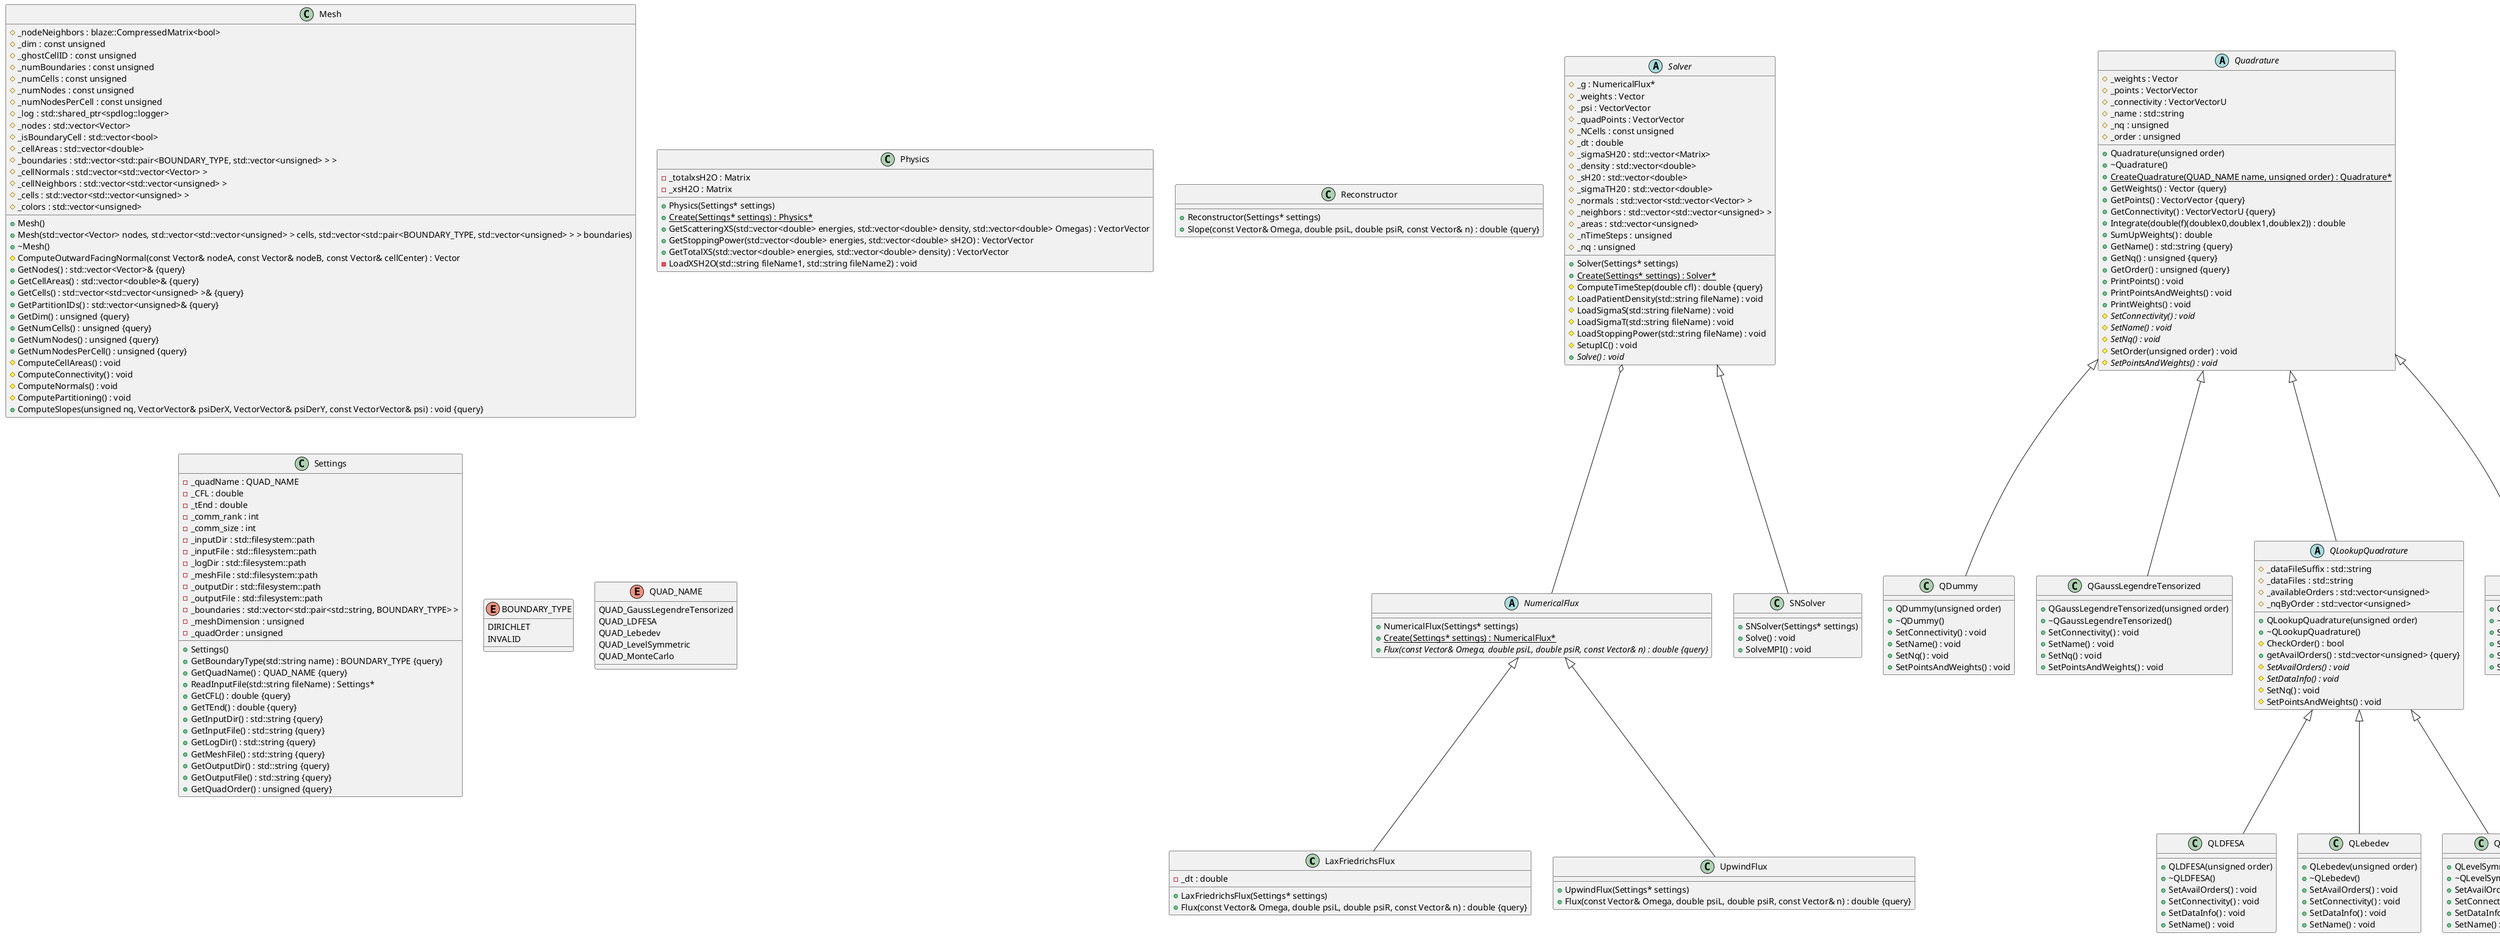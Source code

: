 @startuml





/' Objects '/

class LaxFriedrichsFlux {
	+LaxFriedrichsFlux(Settings* settings)
	+Flux(const Vector& Omega, double psiL, double psiR, const Vector& n) : double {query}
	-_dt : double
}


class Mesh {
	+Mesh()
	+Mesh(std::vector<Vector> nodes, std::vector<std::vector<unsigned> > cells, std::vector<std::pair<BOUNDARY_TYPE, std::vector<unsigned> > > boundaries)
	+~Mesh()
	#ComputeOutwardFacingNormal(const Vector& nodeA, const Vector& nodeB, const Vector& cellCenter) : Vector
	#_nodeNeighbors : blaze::CompressedMatrix<bool>
	#_dim : const unsigned
	#_ghostCellID : const unsigned
	#_numBoundaries : const unsigned
	#_numCells : const unsigned
	#_numNodes : const unsigned
	#_numNodesPerCell : const unsigned
	#_log : std::shared_ptr<spdlog::logger>
	#_nodes : std::vector<Vector>
	+GetNodes() : std::vector<Vector>& {query}
	#_isBoundaryCell : std::vector<bool>
	#_cellAreas : std::vector<double>
	+GetCellAreas() : std::vector<double>& {query}
	#_boundaries : std::vector<std::pair<BOUNDARY_TYPE, std::vector<unsigned> > >
	#_cellNormals : std::vector<std::vector<Vector> >
	#_cellNeighbors : std::vector<std::vector<unsigned> >
	#_cells : std::vector<std::vector<unsigned> >
	+GetCells() : std::vector<std::vector<unsigned> >& {query}
	#_colors : std::vector<unsigned>
	+GetPartitionIDs() : std::vector<unsigned>& {query}
	+GetDim() : unsigned {query}
	+GetNumCells() : unsigned {query}
	+GetNumNodes() : unsigned {query}
	+GetNumNodesPerCell() : unsigned {query}
	#ComputeCellAreas() : void
	#ComputeConnectivity() : void
	#ComputeNormals() : void
	#ComputePartitioning() : void
	+ComputeSlopes(unsigned nq, VectorVector& psiDerX, VectorVector& psiDerY, const VectorVector& psi) : void {query}
}


abstract class NumericalFlux {
	+NumericalFlux(Settings* settings)
	+{static} Create(Settings* settings) : NumericalFlux*
	+{abstract} Flux(const Vector& Omega, double psiL, double psiR, const Vector& n) : double {query}
}


class Physics {
	+Physics(Settings* settings)
	-_totalxsH2O : Matrix
	-_xsH2O : Matrix
	+{static} Create(Settings* settings) : Physics*
	+GetScatteringXS(std::vector<double> energies, std::vector<double> density, std::vector<double> Omegas) : VectorVector
	+GetStoppingPower(std::vector<double> energies, std::vector<double> sH2O) : VectorVector
	+GetTotalXS(std::vector<double> energies, std::vector<double> density) : VectorVector
	-LoadXSH2O(std::string fileName1, std::string fileName2) : void
}


class QDummy {
	+QDummy(unsigned order)
	+~QDummy()
	+SetConnectivity() : void
	+SetName() : void
	+SetNq() : void
	+SetPointsAndWeights() : void
}


class QGaussLegendreTensorized {
	+QGaussLegendreTensorized(unsigned order)
	+~QGaussLegendreTensorized()
	+SetConnectivity() : void
	+SetName() : void
	+SetNq() : void
	+SetPointsAndWeights() : void
}


class QLDFESA {
	+QLDFESA(unsigned order)
	+~QLDFESA()
	+SetAvailOrders() : void
	+SetConnectivity() : void
	+SetDataInfo() : void
	+SetName() : void
}


class QLebedev {
	+QLebedev(unsigned order)
	+~QLebedev()
	+SetAvailOrders() : void
	+SetConnectivity() : void
	+SetDataInfo() : void
	+SetName() : void
}


class QLevelSymmetric {
	+QLevelSymmetric(unsigned order)
	+~QLevelSymmetric()
	+SetAvailOrders() : void
	+SetConnectivity() : void
	+SetDataInfo() : void
	+SetName() : void
}


abstract class QLookupQuadrature {
	+QLookupQuadrature(unsigned order)
	+~QLookupQuadrature()
	#CheckOrder() : bool
	#_dataFileSuffix : std::string
	#_dataFiles : std::string
	#_availableOrders : std::vector<unsigned>
	#_nqByOrder : std::vector<unsigned>
	+getAvailOrders() : std::vector<unsigned> {query}
	#{abstract} SetAvailOrders() : void
	#{abstract} SetDataInfo() : void
	#SetNq() : void
	#SetPointsAndWeights() : void
}


class QMonteCarlo {
	+QMonteCarlo(unsigned order)
	+~QMonteCarlo()
	+SetConnectivity() : void
	+SetName() : void
	+SetNq() : void
	+SetPointsAndWeights() : void
}


abstract class Quadrature {
	+Quadrature(unsigned order)
	+~Quadrature()
	+{static} CreateQuadrature(QUAD_NAME name, unsigned order) : Quadrature*
	+GetWeights() : Vector {query}
	#_weights : Vector
	+GetPoints() : VectorVector {query}
	#_points : VectorVector
	+GetConnectivity() : VectorVectorU {query}
	#_connectivity : VectorVectorU
	+Integrate(double(f)(doublex0,doublex1,doublex2)) : double
	+SumUpWeights() : double
	+GetName() : std::string {query}
	#_name : std::string
	+GetNq() : unsigned {query}
	+GetOrder() : unsigned {query}
	#_nq : unsigned
	#_order : unsigned
	+PrintPoints() : void
	+PrintPointsAndWeights() : void
	+PrintWeights() : void
	#{abstract} SetConnectivity() : void
	#{abstract} SetName() : void
	#{abstract} SetNq() : void
	#SetOrder(unsigned order) : void
	#{abstract} SetPointsAndWeights() : void
}


class Reconstructor {
	+Reconstructor(Settings* settings)
	+Slope(const Vector& Omega, double psiL, double psiR, const Vector& n) : double {query}
}


class SNSolver {
	+SNSolver(Settings* settings)
	+Solve() : void
	+SolveMPI() : void
}


class Settings {
	+Settings()
	+GetBoundaryType(std::string name) : BOUNDARY_TYPE {query}
	+GetQuadName() : QUAD_NAME {query}
	-_quadName : QUAD_NAME
	+ReadInputFile(std::string fileName) : Settings*
	+GetCFL() : double {query}
	+GetTEnd() : double {query}
	-_CFL : double
	-_tEnd : double
	-_comm_rank : int
	-_comm_size : int
	-_inputDir : std::filesystem::path
	-_inputFile : std::filesystem::path
	-_logDir : std::filesystem::path
	-_meshFile : std::filesystem::path
	-_outputDir : std::filesystem::path
	-_outputFile : std::filesystem::path
	+GetInputDir() : std::string {query}
	+GetInputFile() : std::string {query}
	+GetLogDir() : std::string {query}
	+GetMeshFile() : std::string {query}
	+GetOutputDir() : std::string {query}
	+GetOutputFile() : std::string {query}
	-_boundaries : std::vector<std::pair<std::string, BOUNDARY_TYPE> >
	+GetQuadOrder() : unsigned {query}
	-_meshDimension : unsigned
	-_quadOrder : unsigned
}


abstract class Solver {
	+Solver(Settings* settings)
	#_g : NumericalFlux*
	+{static} Create(Settings* settings) : Solver*
	#_weights : Vector
	#_psi : VectorVector
	#_quadPoints : VectorVector
	#_NCells : const unsigned
	#ComputeTimeStep(double cfl) : double {query}
	#_dt : double
	#_sigmaSH20 : std::vector<Matrix>
	#_density : std::vector<double>
	#_sH20 : std::vector<double>
	#_sigmaTH20 : std::vector<double>
	#_normals : std::vector<std::vector<Vector> >
	#_neighbors : std::vector<std::vector<unsigned> >
	#_areas : std::vector<unsigned>
	#_nTimeSteps : unsigned
	#_nq : unsigned
	#LoadPatientDensity(std::string fileName) : void
	#LoadSigmaS(std::string fileName) : void
	#LoadSigmaT(std::string fileName) : void
	#LoadStoppingPower(std::string fileName) : void
	#SetupIC() : void
	+{abstract} Solve() : void
}


class UpwindFlux {
	+UpwindFlux(Settings* settings)
	+Flux(const Vector& Omega, double psiL, double psiR, const Vector& n) : double {query}
}


enum BOUNDARY_TYPE {
	DIRICHLET
	INVALID
}


enum QUAD_NAME {
	QUAD_GaussLegendreTensorized
	QUAD_LDFESA
	QUAD_Lebedev
	QUAD_LevelSymmetric
	QUAD_MonteCarlo
}





/' Inheritance relationships '/

NumericalFlux <|-- LaxFriedrichsFlux


NumericalFlux <|-- UpwindFlux


QLookupQuadrature <|-- QLDFESA


QLookupQuadrature <|-- QLebedev


QLookupQuadrature <|-- QLevelSymmetric


Quadrature <|-- QDummy


Quadrature <|-- QGaussLegendreTensorized


Quadrature <|-- QLookupQuadrature


Quadrature <|-- QMonteCarlo


Solver <|-- SNSolver





/' Aggregation relationships '/

Solver o-- NumericalFlux





@enduml
